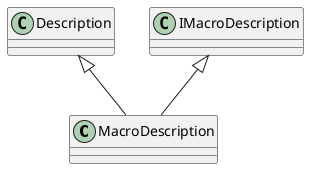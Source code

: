 @startuml
class MacroDescription {
}
Description <|-- MacroDescription
IMacroDescription <|-- MacroDescription
@enduml
